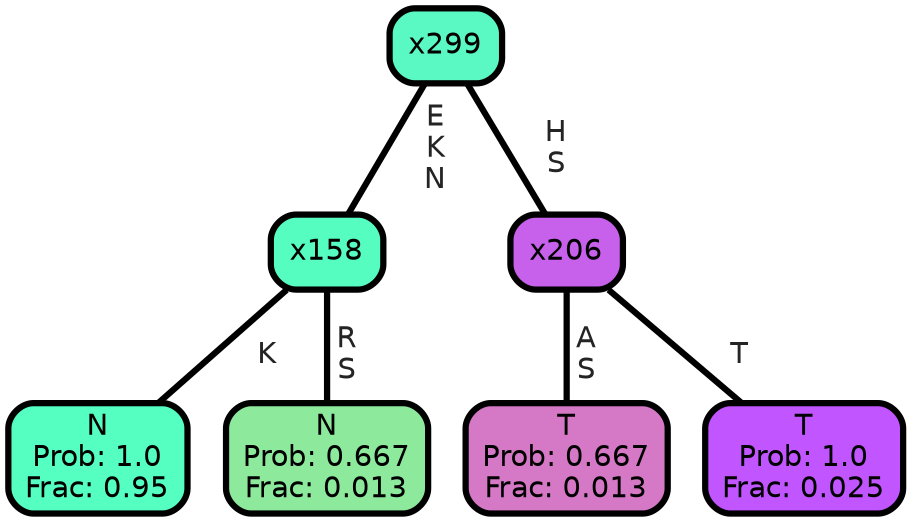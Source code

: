 graph Tree {
node [shape=box, style="filled, rounded",color="black",penwidth="3",fontcolor="black",                 fontname=helvetica] ;
graph [ranksep="0 equally", splines=straight,                 bgcolor=transparent, dpi=200] ;
edge [fontname=helvetica, fontweight=bold,fontcolor=grey14,color=black] ;
0 [label="N
Prob: 1.0
Frac: 0.95", fillcolor="#55ffc1"] ;
1 [label="x158", fillcolor="#55fec0"] ;
2 [label="N
Prob: 0.667
Frac: 0.013", fillcolor="#8dea9d"] ;
3 [label="x299", fillcolor="#5af8c2"] ;
4 [label="T
Prob: 0.667
Frac: 0.013", fillcolor="#d579c6"] ;
5 [label="x206", fillcolor="#c761ec"] ;
6 [label="T
Prob: 1.0
Frac: 0.025", fillcolor="#c155ff"] ;
1 -- 0 [label=" K",penwidth=3] ;
1 -- 2 [label=" R\n S",penwidth=3] ;
3 -- 1 [label=" E\n K\n N",penwidth=3] ;
3 -- 5 [label=" H\n S",penwidth=3] ;
5 -- 4 [label=" A\n S",penwidth=3] ;
5 -- 6 [label=" T",penwidth=3] ;
{rank = same;}}